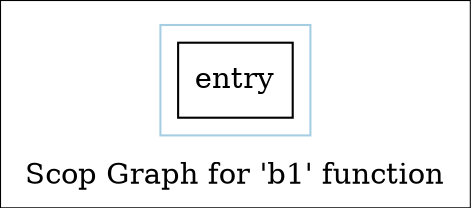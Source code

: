 digraph "Scop Graph for 'b1' function" {
	label="Scop Graph for 'b1' function";

	Node0x920210 [shape=record,label="{entry}"];
	colorscheme = "paired12"
        subgraph cluster_0x8f1450 {
          label = "";
          style = solid;
          color = 1
          Node0x920210;
        }
}
